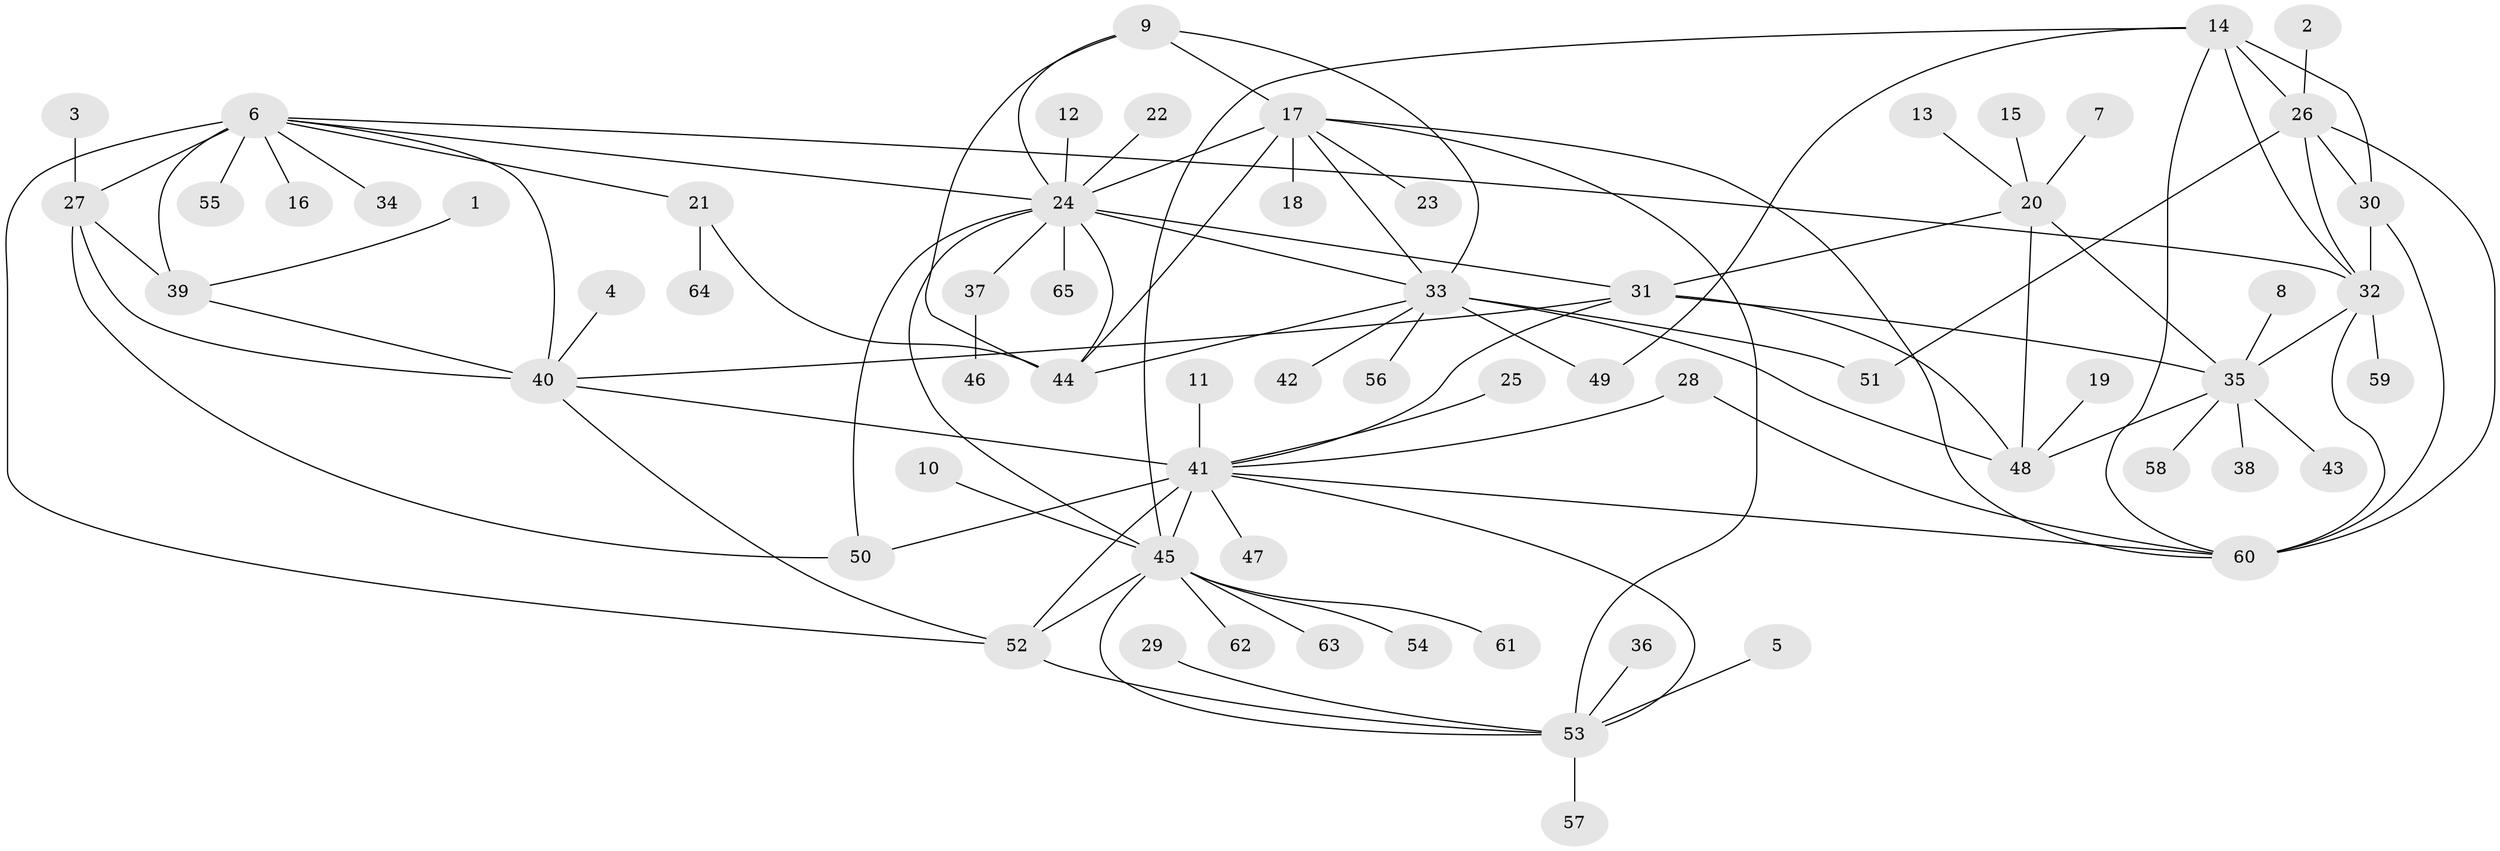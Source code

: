 // original degree distribution, {10: 0.023255813953488372, 8: 0.031007751937984496, 6: 0.03875968992248062, 12: 0.023255813953488372, 7: 0.015503875968992248, 9: 0.046511627906976744, 11: 0.023255813953488372, 5: 0.023255813953488372, 14: 0.007751937984496124, 2: 0.10077519379844961, 1: 0.5968992248062015, 4: 0.015503875968992248, 3: 0.05426356589147287}
// Generated by graph-tools (version 1.1) at 2025/26/03/09/25 03:26:45]
// undirected, 65 vertices, 102 edges
graph export_dot {
graph [start="1"]
  node [color=gray90,style=filled];
  1;
  2;
  3;
  4;
  5;
  6;
  7;
  8;
  9;
  10;
  11;
  12;
  13;
  14;
  15;
  16;
  17;
  18;
  19;
  20;
  21;
  22;
  23;
  24;
  25;
  26;
  27;
  28;
  29;
  30;
  31;
  32;
  33;
  34;
  35;
  36;
  37;
  38;
  39;
  40;
  41;
  42;
  43;
  44;
  45;
  46;
  47;
  48;
  49;
  50;
  51;
  52;
  53;
  54;
  55;
  56;
  57;
  58;
  59;
  60;
  61;
  62;
  63;
  64;
  65;
  1 -- 39 [weight=1.0];
  2 -- 26 [weight=1.0];
  3 -- 27 [weight=1.0];
  4 -- 40 [weight=1.0];
  5 -- 53 [weight=1.0];
  6 -- 16 [weight=1.0];
  6 -- 21 [weight=1.0];
  6 -- 24 [weight=1.0];
  6 -- 27 [weight=3.0];
  6 -- 32 [weight=1.0];
  6 -- 34 [weight=1.0];
  6 -- 39 [weight=3.0];
  6 -- 40 [weight=3.0];
  6 -- 52 [weight=1.0];
  6 -- 55 [weight=1.0];
  7 -- 20 [weight=1.0];
  8 -- 35 [weight=1.0];
  9 -- 17 [weight=2.0];
  9 -- 24 [weight=2.0];
  9 -- 33 [weight=2.0];
  9 -- 44 [weight=2.0];
  10 -- 45 [weight=1.0];
  11 -- 41 [weight=1.0];
  12 -- 24 [weight=1.0];
  13 -- 20 [weight=1.0];
  14 -- 26 [weight=1.0];
  14 -- 30 [weight=2.0];
  14 -- 32 [weight=1.0];
  14 -- 45 [weight=1.0];
  14 -- 49 [weight=1.0];
  14 -- 60 [weight=1.0];
  15 -- 20 [weight=1.0];
  17 -- 18 [weight=1.0];
  17 -- 23 [weight=1.0];
  17 -- 24 [weight=1.0];
  17 -- 33 [weight=1.0];
  17 -- 44 [weight=1.0];
  17 -- 53 [weight=1.0];
  17 -- 60 [weight=1.0];
  19 -- 48 [weight=1.0];
  20 -- 31 [weight=1.0];
  20 -- 35 [weight=1.0];
  20 -- 48 [weight=3.0];
  21 -- 44 [weight=1.0];
  21 -- 64 [weight=1.0];
  22 -- 24 [weight=1.0];
  24 -- 31 [weight=1.0];
  24 -- 33 [weight=1.0];
  24 -- 37 [weight=1.0];
  24 -- 44 [weight=1.0];
  24 -- 45 [weight=1.0];
  24 -- 50 [weight=1.0];
  24 -- 65 [weight=1.0];
  25 -- 41 [weight=1.0];
  26 -- 30 [weight=2.0];
  26 -- 32 [weight=1.0];
  26 -- 51 [weight=1.0];
  26 -- 60 [weight=1.0];
  27 -- 39 [weight=1.0];
  27 -- 40 [weight=1.0];
  27 -- 50 [weight=1.0];
  28 -- 41 [weight=1.0];
  28 -- 60 [weight=1.0];
  29 -- 53 [weight=1.0];
  30 -- 32 [weight=2.0];
  30 -- 60 [weight=2.0];
  31 -- 35 [weight=1.0];
  31 -- 40 [weight=1.0];
  31 -- 41 [weight=1.0];
  31 -- 48 [weight=3.0];
  32 -- 35 [weight=1.0];
  32 -- 59 [weight=1.0];
  32 -- 60 [weight=1.0];
  33 -- 42 [weight=1.0];
  33 -- 44 [weight=1.0];
  33 -- 48 [weight=1.0];
  33 -- 49 [weight=1.0];
  33 -- 51 [weight=1.0];
  33 -- 56 [weight=1.0];
  35 -- 38 [weight=1.0];
  35 -- 43 [weight=1.0];
  35 -- 48 [weight=3.0];
  35 -- 58 [weight=1.0];
  36 -- 53 [weight=1.0];
  37 -- 46 [weight=1.0];
  39 -- 40 [weight=1.0];
  40 -- 41 [weight=1.0];
  40 -- 52 [weight=1.0];
  41 -- 45 [weight=4.0];
  41 -- 47 [weight=1.0];
  41 -- 50 [weight=1.0];
  41 -- 52 [weight=2.0];
  41 -- 53 [weight=2.0];
  41 -- 60 [weight=1.0];
  45 -- 52 [weight=2.0];
  45 -- 53 [weight=2.0];
  45 -- 54 [weight=1.0];
  45 -- 61 [weight=1.0];
  45 -- 62 [weight=1.0];
  45 -- 63 [weight=1.0];
  52 -- 53 [weight=1.0];
  53 -- 57 [weight=1.0];
}
